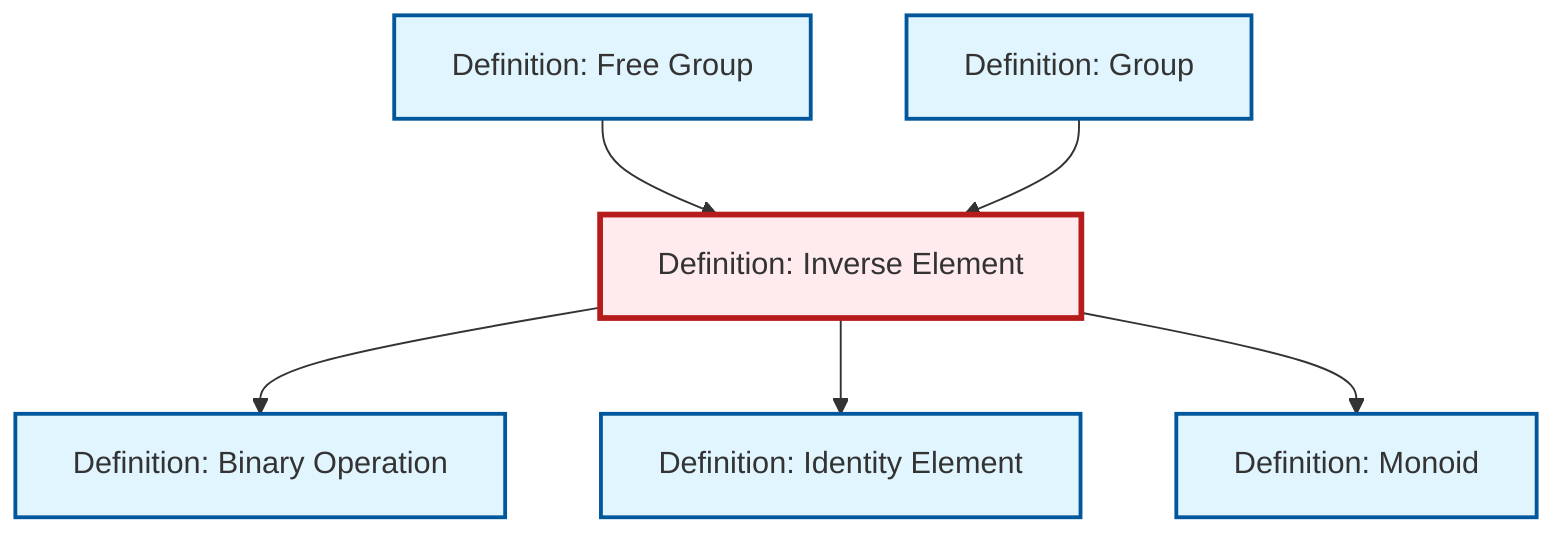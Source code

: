 graph TD
    classDef definition fill:#e1f5fe,stroke:#01579b,stroke-width:2px
    classDef theorem fill:#f3e5f5,stroke:#4a148c,stroke-width:2px
    classDef axiom fill:#fff3e0,stroke:#e65100,stroke-width:2px
    classDef example fill:#e8f5e9,stroke:#1b5e20,stroke-width:2px
    classDef current fill:#ffebee,stroke:#b71c1c,stroke-width:3px
    def-binary-operation["Definition: Binary Operation"]:::definition
    def-monoid["Definition: Monoid"]:::definition
    def-inverse-element["Definition: Inverse Element"]:::definition
    def-identity-element["Definition: Identity Element"]:::definition
    def-free-group["Definition: Free Group"]:::definition
    def-group["Definition: Group"]:::definition
    def-inverse-element --> def-binary-operation
    def-inverse-element --> def-identity-element
    def-free-group --> def-inverse-element
    def-group --> def-inverse-element
    def-inverse-element --> def-monoid
    class def-inverse-element current